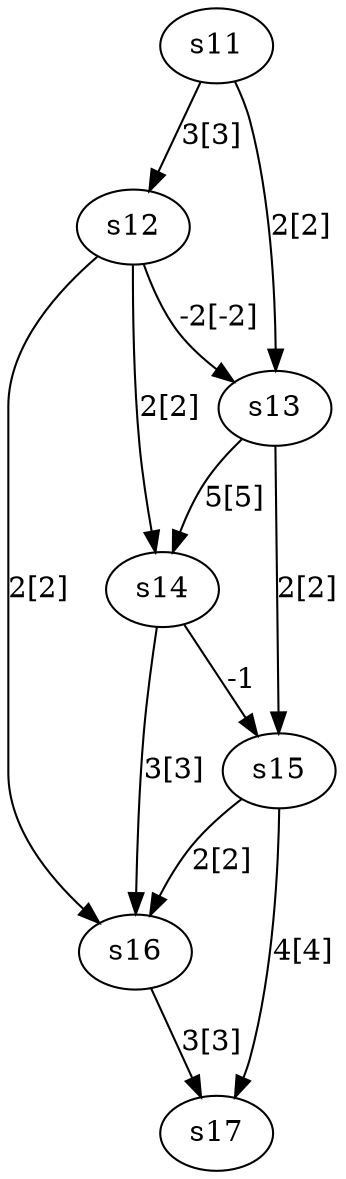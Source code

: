 digraph G {
	s11 -> s12 [label = "3[3]"];
	s11 -> s13 [label = "2[2]"];
	s12 -> s13 [label = "-2[-2]"];
	s12 -> s14 [label = "2[2]"];
	s12 -> s16 [label = "2[2]"];
	s13 -> s14 [label = "5[5]"];
	s13 -> s15 [label = "2[2]"];
	s14 -> s15 [label = "-1"];
	s14 -> s16 [label = "3[3]"];
	s15 -> s16 [label = "2[2]"];
	s15 -> s17 [label = "4[4]"];
	s16 -> s17 [label = "3[3]"];
	s17;
}